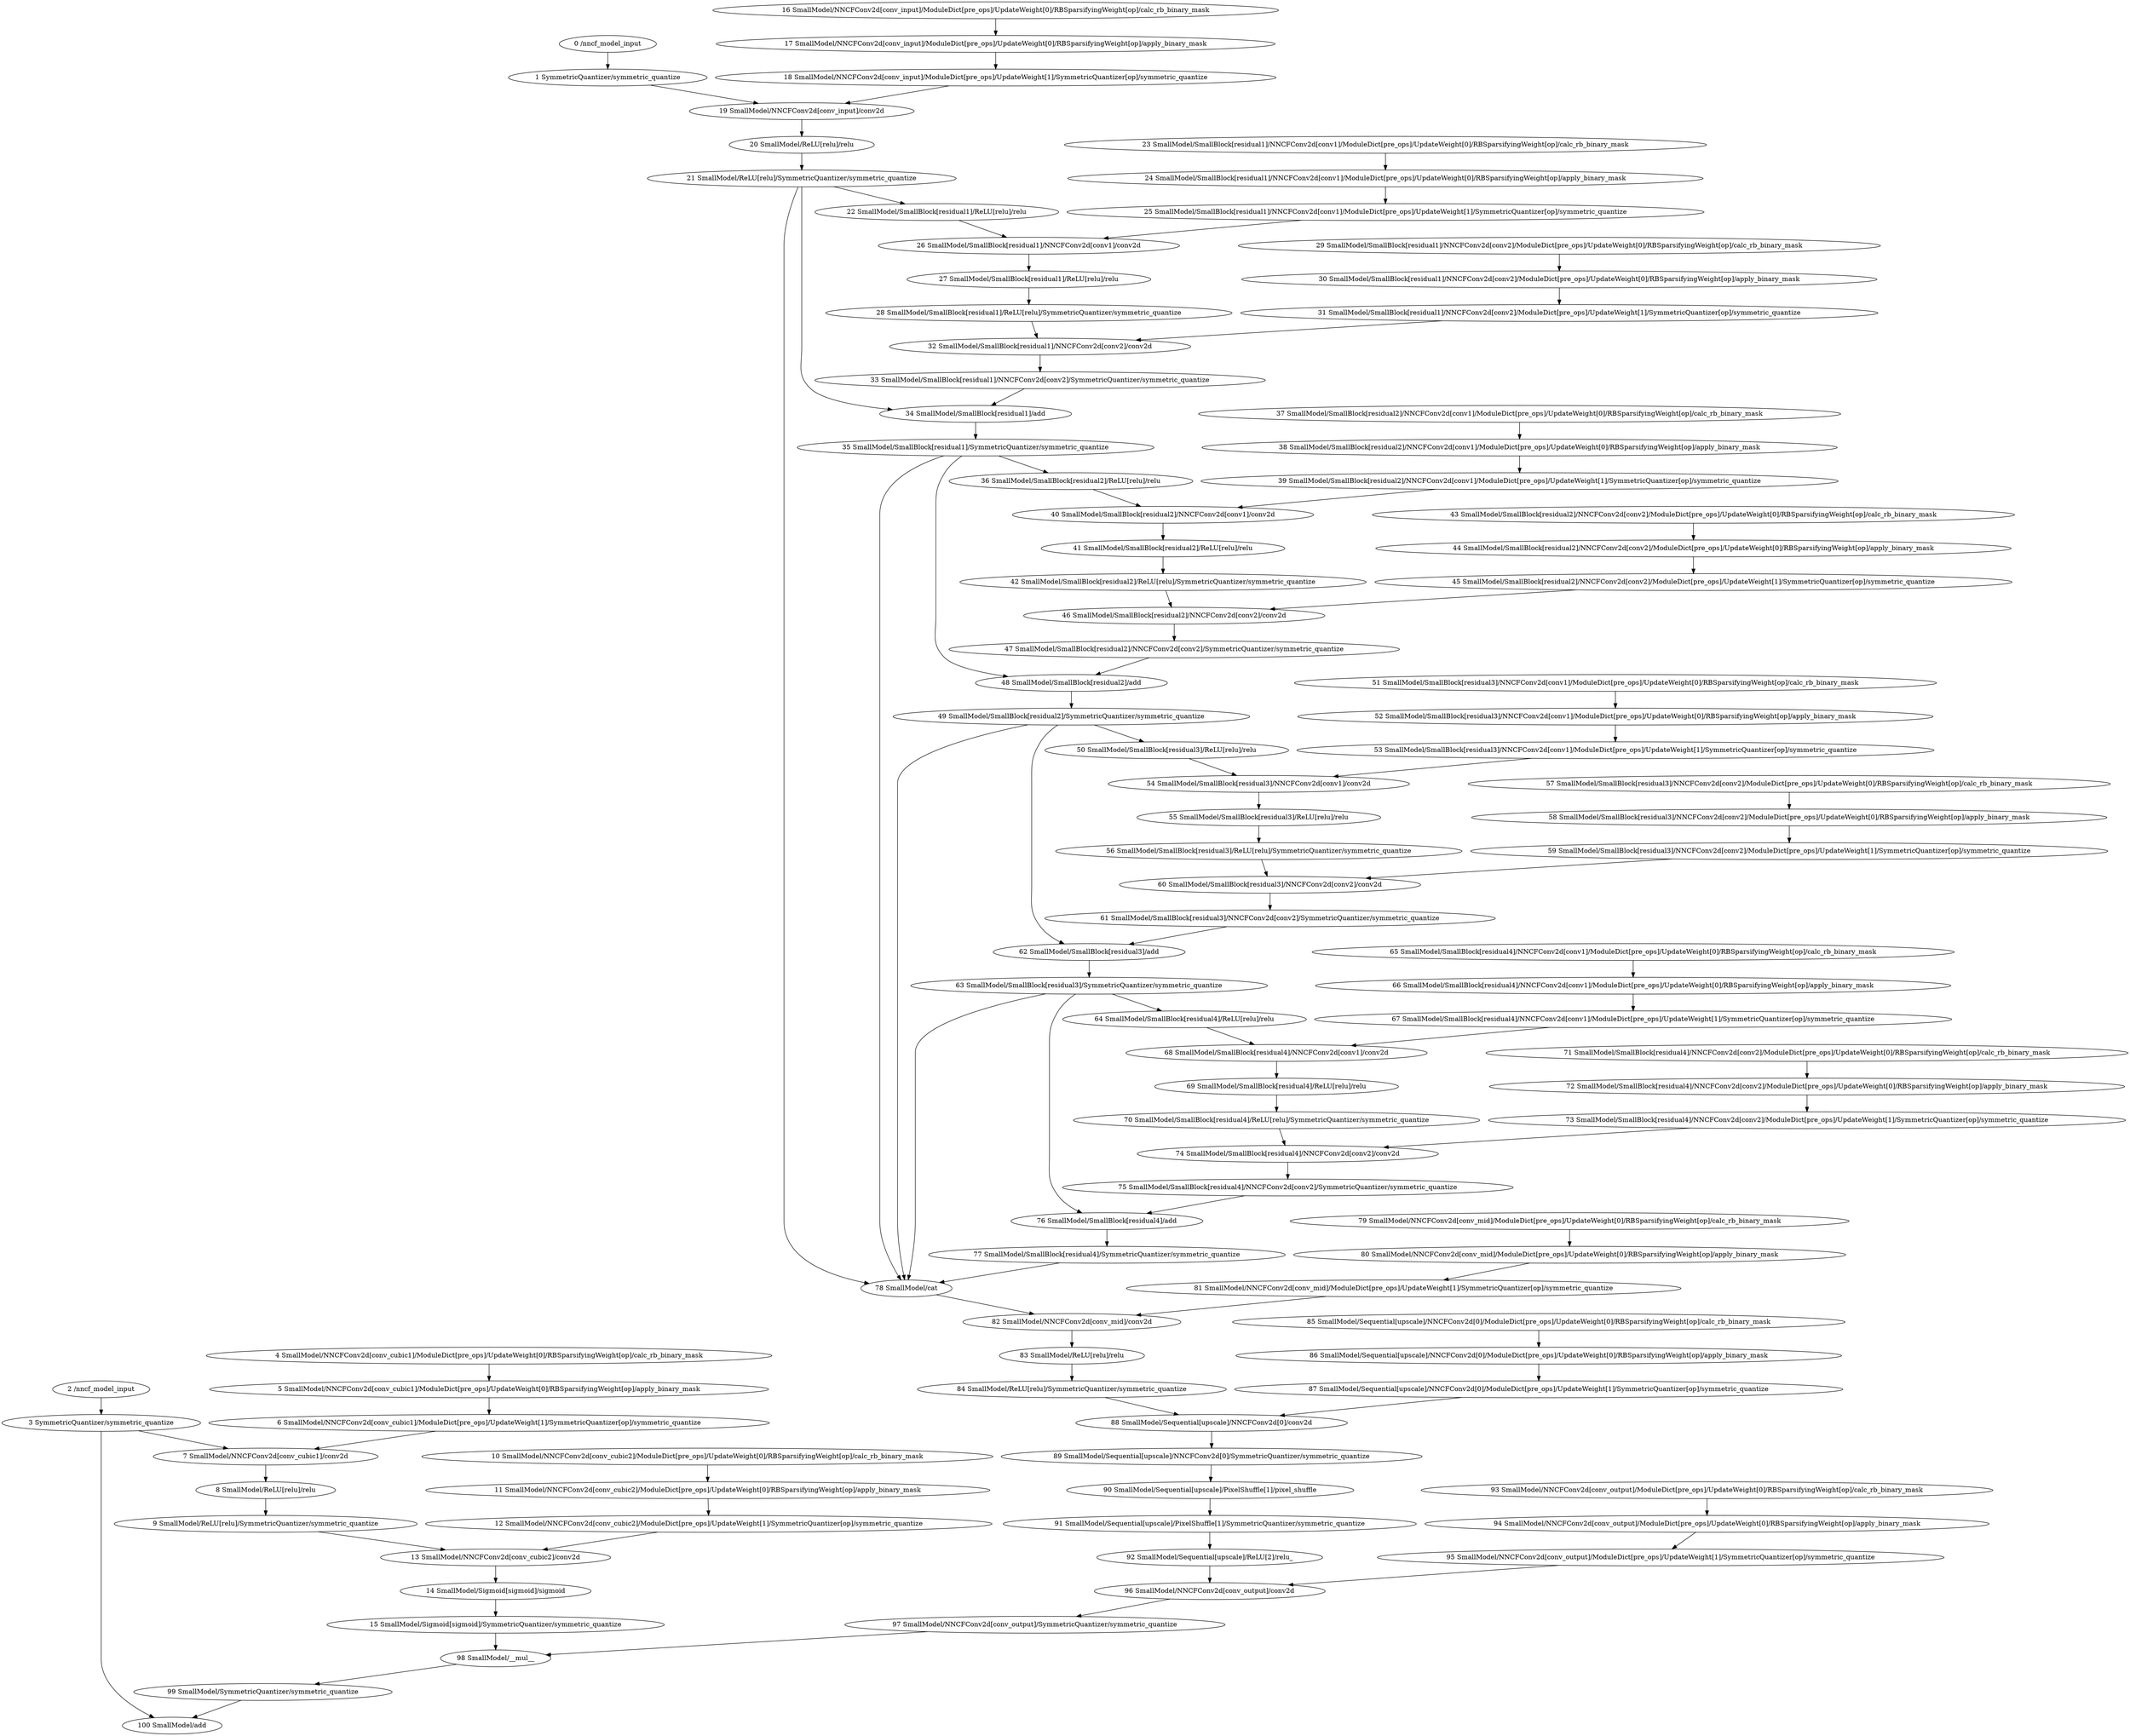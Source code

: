 strict digraph  {
"0 /nncf_model_input" [id=0, scope="", type=nncf_model_input];
"1 SymmetricQuantizer/symmetric_quantize" [id=1, scope=SymmetricQuantizer, type=symmetric_quantize];
"2 /nncf_model_input" [id=2, scope="", type=nncf_model_input];
"3 SymmetricQuantizer/symmetric_quantize" [id=3, scope=SymmetricQuantizer, type=symmetric_quantize];
"4 SmallModel/NNCFConv2d[conv_cubic1]/ModuleDict[pre_ops]/UpdateWeight[0]/RBSparsifyingWeight[op]/calc_rb_binary_mask" [id=4, scope="SmallModel/NNCFConv2d[conv_cubic1]/ModuleDict[pre_ops]/UpdateWeight[0]/RBSparsifyingWeight[op]", type=calc_rb_binary_mask];
"5 SmallModel/NNCFConv2d[conv_cubic1]/ModuleDict[pre_ops]/UpdateWeight[0]/RBSparsifyingWeight[op]/apply_binary_mask" [id=5, scope="SmallModel/NNCFConv2d[conv_cubic1]/ModuleDict[pre_ops]/UpdateWeight[0]/RBSparsifyingWeight[op]", type=apply_binary_mask];
"6 SmallModel/NNCFConv2d[conv_cubic1]/ModuleDict[pre_ops]/UpdateWeight[1]/SymmetricQuantizer[op]/symmetric_quantize" [id=6, scope="SmallModel/NNCFConv2d[conv_cubic1]/ModuleDict[pre_ops]/UpdateWeight[1]/SymmetricQuantizer[op]", type=symmetric_quantize];
"7 SmallModel/NNCFConv2d[conv_cubic1]/conv2d" [id=7, scope="SmallModel/NNCFConv2d[conv_cubic1]", type=conv2d];
"8 SmallModel/ReLU[relu]/relu" [id=8, scope="SmallModel/ReLU[relu]", type=relu];
"9 SmallModel/ReLU[relu]/SymmetricQuantizer/symmetric_quantize" [id=9, scope="SmallModel/ReLU[relu]/SymmetricQuantizer", type=symmetric_quantize];
"10 SmallModel/NNCFConv2d[conv_cubic2]/ModuleDict[pre_ops]/UpdateWeight[0]/RBSparsifyingWeight[op]/calc_rb_binary_mask" [id=10, scope="SmallModel/NNCFConv2d[conv_cubic2]/ModuleDict[pre_ops]/UpdateWeight[0]/RBSparsifyingWeight[op]", type=calc_rb_binary_mask];
"11 SmallModel/NNCFConv2d[conv_cubic2]/ModuleDict[pre_ops]/UpdateWeight[0]/RBSparsifyingWeight[op]/apply_binary_mask" [id=11, scope="SmallModel/NNCFConv2d[conv_cubic2]/ModuleDict[pre_ops]/UpdateWeight[0]/RBSparsifyingWeight[op]", type=apply_binary_mask];
"12 SmallModel/NNCFConv2d[conv_cubic2]/ModuleDict[pre_ops]/UpdateWeight[1]/SymmetricQuantizer[op]/symmetric_quantize" [id=12, scope="SmallModel/NNCFConv2d[conv_cubic2]/ModuleDict[pre_ops]/UpdateWeight[1]/SymmetricQuantizer[op]", type=symmetric_quantize];
"13 SmallModel/NNCFConv2d[conv_cubic2]/conv2d" [id=13, scope="SmallModel/NNCFConv2d[conv_cubic2]", type=conv2d];
"14 SmallModel/Sigmoid[sigmoid]/sigmoid" [id=14, scope="SmallModel/Sigmoid[sigmoid]", type=sigmoid];
"15 SmallModel/Sigmoid[sigmoid]/SymmetricQuantizer/symmetric_quantize" [id=15, scope="SmallModel/Sigmoid[sigmoid]/SymmetricQuantizer", type=symmetric_quantize];
"16 SmallModel/NNCFConv2d[conv_input]/ModuleDict[pre_ops]/UpdateWeight[0]/RBSparsifyingWeight[op]/calc_rb_binary_mask" [id=16, scope="SmallModel/NNCFConv2d[conv_input]/ModuleDict[pre_ops]/UpdateWeight[0]/RBSparsifyingWeight[op]", type=calc_rb_binary_mask];
"17 SmallModel/NNCFConv2d[conv_input]/ModuleDict[pre_ops]/UpdateWeight[0]/RBSparsifyingWeight[op]/apply_binary_mask" [id=17, scope="SmallModel/NNCFConv2d[conv_input]/ModuleDict[pre_ops]/UpdateWeight[0]/RBSparsifyingWeight[op]", type=apply_binary_mask];
"18 SmallModel/NNCFConv2d[conv_input]/ModuleDict[pre_ops]/UpdateWeight[1]/SymmetricQuantizer[op]/symmetric_quantize" [id=18, scope="SmallModel/NNCFConv2d[conv_input]/ModuleDict[pre_ops]/UpdateWeight[1]/SymmetricQuantizer[op]", type=symmetric_quantize];
"19 SmallModel/NNCFConv2d[conv_input]/conv2d" [id=19, scope="SmallModel/NNCFConv2d[conv_input]", type=conv2d];
"20 SmallModel/ReLU[relu]/relu" [id=20, scope="SmallModel/ReLU[relu]", type=relu];
"21 SmallModel/ReLU[relu]/SymmetricQuantizer/symmetric_quantize" [id=21, scope="SmallModel/ReLU[relu]/SymmetricQuantizer", type=symmetric_quantize];
"22 SmallModel/SmallBlock[residual1]/ReLU[relu]/relu" [id=22, scope="SmallModel/SmallBlock[residual1]/ReLU[relu]", type=relu];
"23 SmallModel/SmallBlock[residual1]/NNCFConv2d[conv1]/ModuleDict[pre_ops]/UpdateWeight[0]/RBSparsifyingWeight[op]/calc_rb_binary_mask" [id=23, scope="SmallModel/SmallBlock[residual1]/NNCFConv2d[conv1]/ModuleDict[pre_ops]/UpdateWeight[0]/RBSparsifyingWeight[op]", type=calc_rb_binary_mask];
"24 SmallModel/SmallBlock[residual1]/NNCFConv2d[conv1]/ModuleDict[pre_ops]/UpdateWeight[0]/RBSparsifyingWeight[op]/apply_binary_mask" [id=24, scope="SmallModel/SmallBlock[residual1]/NNCFConv2d[conv1]/ModuleDict[pre_ops]/UpdateWeight[0]/RBSparsifyingWeight[op]", type=apply_binary_mask];
"25 SmallModel/SmallBlock[residual1]/NNCFConv2d[conv1]/ModuleDict[pre_ops]/UpdateWeight[1]/SymmetricQuantizer[op]/symmetric_quantize" [id=25, scope="SmallModel/SmallBlock[residual1]/NNCFConv2d[conv1]/ModuleDict[pre_ops]/UpdateWeight[1]/SymmetricQuantizer[op]", type=symmetric_quantize];
"26 SmallModel/SmallBlock[residual1]/NNCFConv2d[conv1]/conv2d" [id=26, scope="SmallModel/SmallBlock[residual1]/NNCFConv2d[conv1]", type=conv2d];
"27 SmallModel/SmallBlock[residual1]/ReLU[relu]/relu" [id=27, scope="SmallModel/SmallBlock[residual1]/ReLU[relu]", type=relu];
"28 SmallModel/SmallBlock[residual1]/ReLU[relu]/SymmetricQuantizer/symmetric_quantize" [id=28, scope="SmallModel/SmallBlock[residual1]/ReLU[relu]/SymmetricQuantizer", type=symmetric_quantize];
"29 SmallModel/SmallBlock[residual1]/NNCFConv2d[conv2]/ModuleDict[pre_ops]/UpdateWeight[0]/RBSparsifyingWeight[op]/calc_rb_binary_mask" [id=29, scope="SmallModel/SmallBlock[residual1]/NNCFConv2d[conv2]/ModuleDict[pre_ops]/UpdateWeight[0]/RBSparsifyingWeight[op]", type=calc_rb_binary_mask];
"30 SmallModel/SmallBlock[residual1]/NNCFConv2d[conv2]/ModuleDict[pre_ops]/UpdateWeight[0]/RBSparsifyingWeight[op]/apply_binary_mask" [id=30, scope="SmallModel/SmallBlock[residual1]/NNCFConv2d[conv2]/ModuleDict[pre_ops]/UpdateWeight[0]/RBSparsifyingWeight[op]", type=apply_binary_mask];
"31 SmallModel/SmallBlock[residual1]/NNCFConv2d[conv2]/ModuleDict[pre_ops]/UpdateWeight[1]/SymmetricQuantizer[op]/symmetric_quantize" [id=31, scope="SmallModel/SmallBlock[residual1]/NNCFConv2d[conv2]/ModuleDict[pre_ops]/UpdateWeight[1]/SymmetricQuantizer[op]", type=symmetric_quantize];
"32 SmallModel/SmallBlock[residual1]/NNCFConv2d[conv2]/conv2d" [id=32, scope="SmallModel/SmallBlock[residual1]/NNCFConv2d[conv2]", type=conv2d];
"33 SmallModel/SmallBlock[residual1]/NNCFConv2d[conv2]/SymmetricQuantizer/symmetric_quantize" [id=33, scope="SmallModel/SmallBlock[residual1]/NNCFConv2d[conv2]/SymmetricQuantizer", type=symmetric_quantize];
"34 SmallModel/SmallBlock[residual1]/add" [id=34, scope="SmallModel/SmallBlock[residual1]", type=add];
"35 SmallModel/SmallBlock[residual1]/SymmetricQuantizer/symmetric_quantize" [id=35, scope="SmallModel/SmallBlock[residual1]/SymmetricQuantizer", type=symmetric_quantize];
"36 SmallModel/SmallBlock[residual2]/ReLU[relu]/relu" [id=36, scope="SmallModel/SmallBlock[residual2]/ReLU[relu]", type=relu];
"37 SmallModel/SmallBlock[residual2]/NNCFConv2d[conv1]/ModuleDict[pre_ops]/UpdateWeight[0]/RBSparsifyingWeight[op]/calc_rb_binary_mask" [id=37, scope="SmallModel/SmallBlock[residual2]/NNCFConv2d[conv1]/ModuleDict[pre_ops]/UpdateWeight[0]/RBSparsifyingWeight[op]", type=calc_rb_binary_mask];
"38 SmallModel/SmallBlock[residual2]/NNCFConv2d[conv1]/ModuleDict[pre_ops]/UpdateWeight[0]/RBSparsifyingWeight[op]/apply_binary_mask" [id=38, scope="SmallModel/SmallBlock[residual2]/NNCFConv2d[conv1]/ModuleDict[pre_ops]/UpdateWeight[0]/RBSparsifyingWeight[op]", type=apply_binary_mask];
"39 SmallModel/SmallBlock[residual2]/NNCFConv2d[conv1]/ModuleDict[pre_ops]/UpdateWeight[1]/SymmetricQuantizer[op]/symmetric_quantize" [id=39, scope="SmallModel/SmallBlock[residual2]/NNCFConv2d[conv1]/ModuleDict[pre_ops]/UpdateWeight[1]/SymmetricQuantizer[op]", type=symmetric_quantize];
"40 SmallModel/SmallBlock[residual2]/NNCFConv2d[conv1]/conv2d" [id=40, scope="SmallModel/SmallBlock[residual2]/NNCFConv2d[conv1]", type=conv2d];
"41 SmallModel/SmallBlock[residual2]/ReLU[relu]/relu" [id=41, scope="SmallModel/SmallBlock[residual2]/ReLU[relu]", type=relu];
"42 SmallModel/SmallBlock[residual2]/ReLU[relu]/SymmetricQuantizer/symmetric_quantize" [id=42, scope="SmallModel/SmallBlock[residual2]/ReLU[relu]/SymmetricQuantizer", type=symmetric_quantize];
"43 SmallModel/SmallBlock[residual2]/NNCFConv2d[conv2]/ModuleDict[pre_ops]/UpdateWeight[0]/RBSparsifyingWeight[op]/calc_rb_binary_mask" [id=43, scope="SmallModel/SmallBlock[residual2]/NNCFConv2d[conv2]/ModuleDict[pre_ops]/UpdateWeight[0]/RBSparsifyingWeight[op]", type=calc_rb_binary_mask];
"44 SmallModel/SmallBlock[residual2]/NNCFConv2d[conv2]/ModuleDict[pre_ops]/UpdateWeight[0]/RBSparsifyingWeight[op]/apply_binary_mask" [id=44, scope="SmallModel/SmallBlock[residual2]/NNCFConv2d[conv2]/ModuleDict[pre_ops]/UpdateWeight[0]/RBSparsifyingWeight[op]", type=apply_binary_mask];
"45 SmallModel/SmallBlock[residual2]/NNCFConv2d[conv2]/ModuleDict[pre_ops]/UpdateWeight[1]/SymmetricQuantizer[op]/symmetric_quantize" [id=45, scope="SmallModel/SmallBlock[residual2]/NNCFConv2d[conv2]/ModuleDict[pre_ops]/UpdateWeight[1]/SymmetricQuantizer[op]", type=symmetric_quantize];
"46 SmallModel/SmallBlock[residual2]/NNCFConv2d[conv2]/conv2d" [id=46, scope="SmallModel/SmallBlock[residual2]/NNCFConv2d[conv2]", type=conv2d];
"47 SmallModel/SmallBlock[residual2]/NNCFConv2d[conv2]/SymmetricQuantizer/symmetric_quantize" [id=47, scope="SmallModel/SmallBlock[residual2]/NNCFConv2d[conv2]/SymmetricQuantizer", type=symmetric_quantize];
"48 SmallModel/SmallBlock[residual2]/add" [id=48, scope="SmallModel/SmallBlock[residual2]", type=add];
"49 SmallModel/SmallBlock[residual2]/SymmetricQuantizer/symmetric_quantize" [id=49, scope="SmallModel/SmallBlock[residual2]/SymmetricQuantizer", type=symmetric_quantize];
"50 SmallModel/SmallBlock[residual3]/ReLU[relu]/relu" [id=50, scope="SmallModel/SmallBlock[residual3]/ReLU[relu]", type=relu];
"51 SmallModel/SmallBlock[residual3]/NNCFConv2d[conv1]/ModuleDict[pre_ops]/UpdateWeight[0]/RBSparsifyingWeight[op]/calc_rb_binary_mask" [id=51, scope="SmallModel/SmallBlock[residual3]/NNCFConv2d[conv1]/ModuleDict[pre_ops]/UpdateWeight[0]/RBSparsifyingWeight[op]", type=calc_rb_binary_mask];
"52 SmallModel/SmallBlock[residual3]/NNCFConv2d[conv1]/ModuleDict[pre_ops]/UpdateWeight[0]/RBSparsifyingWeight[op]/apply_binary_mask" [id=52, scope="SmallModel/SmallBlock[residual3]/NNCFConv2d[conv1]/ModuleDict[pre_ops]/UpdateWeight[0]/RBSparsifyingWeight[op]", type=apply_binary_mask];
"53 SmallModel/SmallBlock[residual3]/NNCFConv2d[conv1]/ModuleDict[pre_ops]/UpdateWeight[1]/SymmetricQuantizer[op]/symmetric_quantize" [id=53, scope="SmallModel/SmallBlock[residual3]/NNCFConv2d[conv1]/ModuleDict[pre_ops]/UpdateWeight[1]/SymmetricQuantizer[op]", type=symmetric_quantize];
"54 SmallModel/SmallBlock[residual3]/NNCFConv2d[conv1]/conv2d" [id=54, scope="SmallModel/SmallBlock[residual3]/NNCFConv2d[conv1]", type=conv2d];
"55 SmallModel/SmallBlock[residual3]/ReLU[relu]/relu" [id=55, scope="SmallModel/SmallBlock[residual3]/ReLU[relu]", type=relu];
"56 SmallModel/SmallBlock[residual3]/ReLU[relu]/SymmetricQuantizer/symmetric_quantize" [id=56, scope="SmallModel/SmallBlock[residual3]/ReLU[relu]/SymmetricQuantizer", type=symmetric_quantize];
"57 SmallModel/SmallBlock[residual3]/NNCFConv2d[conv2]/ModuleDict[pre_ops]/UpdateWeight[0]/RBSparsifyingWeight[op]/calc_rb_binary_mask" [id=57, scope="SmallModel/SmallBlock[residual3]/NNCFConv2d[conv2]/ModuleDict[pre_ops]/UpdateWeight[0]/RBSparsifyingWeight[op]", type=calc_rb_binary_mask];
"58 SmallModel/SmallBlock[residual3]/NNCFConv2d[conv2]/ModuleDict[pre_ops]/UpdateWeight[0]/RBSparsifyingWeight[op]/apply_binary_mask" [id=58, scope="SmallModel/SmallBlock[residual3]/NNCFConv2d[conv2]/ModuleDict[pre_ops]/UpdateWeight[0]/RBSparsifyingWeight[op]", type=apply_binary_mask];
"59 SmallModel/SmallBlock[residual3]/NNCFConv2d[conv2]/ModuleDict[pre_ops]/UpdateWeight[1]/SymmetricQuantizer[op]/symmetric_quantize" [id=59, scope="SmallModel/SmallBlock[residual3]/NNCFConv2d[conv2]/ModuleDict[pre_ops]/UpdateWeight[1]/SymmetricQuantizer[op]", type=symmetric_quantize];
"60 SmallModel/SmallBlock[residual3]/NNCFConv2d[conv2]/conv2d" [id=60, scope="SmallModel/SmallBlock[residual3]/NNCFConv2d[conv2]", type=conv2d];
"61 SmallModel/SmallBlock[residual3]/NNCFConv2d[conv2]/SymmetricQuantizer/symmetric_quantize" [id=61, scope="SmallModel/SmallBlock[residual3]/NNCFConv2d[conv2]/SymmetricQuantizer", type=symmetric_quantize];
"62 SmallModel/SmallBlock[residual3]/add" [id=62, scope="SmallModel/SmallBlock[residual3]", type=add];
"63 SmallModel/SmallBlock[residual3]/SymmetricQuantizer/symmetric_quantize" [id=63, scope="SmallModel/SmallBlock[residual3]/SymmetricQuantizer", type=symmetric_quantize];
"64 SmallModel/SmallBlock[residual4]/ReLU[relu]/relu" [id=64, scope="SmallModel/SmallBlock[residual4]/ReLU[relu]", type=relu];
"65 SmallModel/SmallBlock[residual4]/NNCFConv2d[conv1]/ModuleDict[pre_ops]/UpdateWeight[0]/RBSparsifyingWeight[op]/calc_rb_binary_mask" [id=65, scope="SmallModel/SmallBlock[residual4]/NNCFConv2d[conv1]/ModuleDict[pre_ops]/UpdateWeight[0]/RBSparsifyingWeight[op]", type=calc_rb_binary_mask];
"66 SmallModel/SmallBlock[residual4]/NNCFConv2d[conv1]/ModuleDict[pre_ops]/UpdateWeight[0]/RBSparsifyingWeight[op]/apply_binary_mask" [id=66, scope="SmallModel/SmallBlock[residual4]/NNCFConv2d[conv1]/ModuleDict[pre_ops]/UpdateWeight[0]/RBSparsifyingWeight[op]", type=apply_binary_mask];
"67 SmallModel/SmallBlock[residual4]/NNCFConv2d[conv1]/ModuleDict[pre_ops]/UpdateWeight[1]/SymmetricQuantizer[op]/symmetric_quantize" [id=67, scope="SmallModel/SmallBlock[residual4]/NNCFConv2d[conv1]/ModuleDict[pre_ops]/UpdateWeight[1]/SymmetricQuantizer[op]", type=symmetric_quantize];
"68 SmallModel/SmallBlock[residual4]/NNCFConv2d[conv1]/conv2d" [id=68, scope="SmallModel/SmallBlock[residual4]/NNCFConv2d[conv1]", type=conv2d];
"69 SmallModel/SmallBlock[residual4]/ReLU[relu]/relu" [id=69, scope="SmallModel/SmallBlock[residual4]/ReLU[relu]", type=relu];
"70 SmallModel/SmallBlock[residual4]/ReLU[relu]/SymmetricQuantizer/symmetric_quantize" [id=70, scope="SmallModel/SmallBlock[residual4]/ReLU[relu]/SymmetricQuantizer", type=symmetric_quantize];
"71 SmallModel/SmallBlock[residual4]/NNCFConv2d[conv2]/ModuleDict[pre_ops]/UpdateWeight[0]/RBSparsifyingWeight[op]/calc_rb_binary_mask" [id=71, scope="SmallModel/SmallBlock[residual4]/NNCFConv2d[conv2]/ModuleDict[pre_ops]/UpdateWeight[0]/RBSparsifyingWeight[op]", type=calc_rb_binary_mask];
"72 SmallModel/SmallBlock[residual4]/NNCFConv2d[conv2]/ModuleDict[pre_ops]/UpdateWeight[0]/RBSparsifyingWeight[op]/apply_binary_mask" [id=72, scope="SmallModel/SmallBlock[residual4]/NNCFConv2d[conv2]/ModuleDict[pre_ops]/UpdateWeight[0]/RBSparsifyingWeight[op]", type=apply_binary_mask];
"73 SmallModel/SmallBlock[residual4]/NNCFConv2d[conv2]/ModuleDict[pre_ops]/UpdateWeight[1]/SymmetricQuantizer[op]/symmetric_quantize" [id=73, scope="SmallModel/SmallBlock[residual4]/NNCFConv2d[conv2]/ModuleDict[pre_ops]/UpdateWeight[1]/SymmetricQuantizer[op]", type=symmetric_quantize];
"74 SmallModel/SmallBlock[residual4]/NNCFConv2d[conv2]/conv2d" [id=74, scope="SmallModel/SmallBlock[residual4]/NNCFConv2d[conv2]", type=conv2d];
"75 SmallModel/SmallBlock[residual4]/NNCFConv2d[conv2]/SymmetricQuantizer/symmetric_quantize" [id=75, scope="SmallModel/SmallBlock[residual4]/NNCFConv2d[conv2]/SymmetricQuantizer", type=symmetric_quantize];
"76 SmallModel/SmallBlock[residual4]/add" [id=76, scope="SmallModel/SmallBlock[residual4]", type=add];
"77 SmallModel/SmallBlock[residual4]/SymmetricQuantizer/symmetric_quantize" [id=77, scope="SmallModel/SmallBlock[residual4]/SymmetricQuantizer", type=symmetric_quantize];
"78 SmallModel/cat" [id=78, scope=SmallModel, type=cat];
"79 SmallModel/NNCFConv2d[conv_mid]/ModuleDict[pre_ops]/UpdateWeight[0]/RBSparsifyingWeight[op]/calc_rb_binary_mask" [id=79, scope="SmallModel/NNCFConv2d[conv_mid]/ModuleDict[pre_ops]/UpdateWeight[0]/RBSparsifyingWeight[op]", type=calc_rb_binary_mask];
"80 SmallModel/NNCFConv2d[conv_mid]/ModuleDict[pre_ops]/UpdateWeight[0]/RBSparsifyingWeight[op]/apply_binary_mask" [id=80, scope="SmallModel/NNCFConv2d[conv_mid]/ModuleDict[pre_ops]/UpdateWeight[0]/RBSparsifyingWeight[op]", type=apply_binary_mask];
"81 SmallModel/NNCFConv2d[conv_mid]/ModuleDict[pre_ops]/UpdateWeight[1]/SymmetricQuantizer[op]/symmetric_quantize" [id=81, scope="SmallModel/NNCFConv2d[conv_mid]/ModuleDict[pre_ops]/UpdateWeight[1]/SymmetricQuantizer[op]", type=symmetric_quantize];
"82 SmallModel/NNCFConv2d[conv_mid]/conv2d" [id=82, scope="SmallModel/NNCFConv2d[conv_mid]", type=conv2d];
"83 SmallModel/ReLU[relu]/relu" [id=83, scope="SmallModel/ReLU[relu]", type=relu];
"84 SmallModel/ReLU[relu]/SymmetricQuantizer/symmetric_quantize" [id=84, scope="SmallModel/ReLU[relu]/SymmetricQuantizer", type=symmetric_quantize];
"85 SmallModel/Sequential[upscale]/NNCFConv2d[0]/ModuleDict[pre_ops]/UpdateWeight[0]/RBSparsifyingWeight[op]/calc_rb_binary_mask" [id=85, scope="SmallModel/Sequential[upscale]/NNCFConv2d[0]/ModuleDict[pre_ops]/UpdateWeight[0]/RBSparsifyingWeight[op]", type=calc_rb_binary_mask];
"86 SmallModel/Sequential[upscale]/NNCFConv2d[0]/ModuleDict[pre_ops]/UpdateWeight[0]/RBSparsifyingWeight[op]/apply_binary_mask" [id=86, scope="SmallModel/Sequential[upscale]/NNCFConv2d[0]/ModuleDict[pre_ops]/UpdateWeight[0]/RBSparsifyingWeight[op]", type=apply_binary_mask];
"87 SmallModel/Sequential[upscale]/NNCFConv2d[0]/ModuleDict[pre_ops]/UpdateWeight[1]/SymmetricQuantizer[op]/symmetric_quantize" [id=87, scope="SmallModel/Sequential[upscale]/NNCFConv2d[0]/ModuleDict[pre_ops]/UpdateWeight[1]/SymmetricQuantizer[op]", type=symmetric_quantize];
"88 SmallModel/Sequential[upscale]/NNCFConv2d[0]/conv2d" [id=88, scope="SmallModel/Sequential[upscale]/NNCFConv2d[0]", type=conv2d];
"89 SmallModel/Sequential[upscale]/NNCFConv2d[0]/SymmetricQuantizer/symmetric_quantize" [id=89, scope="SmallModel/Sequential[upscale]/NNCFConv2d[0]/SymmetricQuantizer", type=symmetric_quantize];
"90 SmallModel/Sequential[upscale]/PixelShuffle[1]/pixel_shuffle" [id=90, scope="SmallModel/Sequential[upscale]/PixelShuffle[1]", type=pixel_shuffle];
"91 SmallModel/Sequential[upscale]/PixelShuffle[1]/SymmetricQuantizer/symmetric_quantize" [id=91, scope="SmallModel/Sequential[upscale]/PixelShuffle[1]/SymmetricQuantizer", type=symmetric_quantize];
"92 SmallModel/Sequential[upscale]/ReLU[2]/relu_" [id=92, scope="SmallModel/Sequential[upscale]/ReLU[2]", type=relu_];
"93 SmallModel/NNCFConv2d[conv_output]/ModuleDict[pre_ops]/UpdateWeight[0]/RBSparsifyingWeight[op]/calc_rb_binary_mask" [id=93, scope="SmallModel/NNCFConv2d[conv_output]/ModuleDict[pre_ops]/UpdateWeight[0]/RBSparsifyingWeight[op]", type=calc_rb_binary_mask];
"94 SmallModel/NNCFConv2d[conv_output]/ModuleDict[pre_ops]/UpdateWeight[0]/RBSparsifyingWeight[op]/apply_binary_mask" [id=94, scope="SmallModel/NNCFConv2d[conv_output]/ModuleDict[pre_ops]/UpdateWeight[0]/RBSparsifyingWeight[op]", type=apply_binary_mask];
"95 SmallModel/NNCFConv2d[conv_output]/ModuleDict[pre_ops]/UpdateWeight[1]/SymmetricQuantizer[op]/symmetric_quantize" [id=95, scope="SmallModel/NNCFConv2d[conv_output]/ModuleDict[pre_ops]/UpdateWeight[1]/SymmetricQuantizer[op]", type=symmetric_quantize];
"96 SmallModel/NNCFConv2d[conv_output]/conv2d" [id=96, scope="SmallModel/NNCFConv2d[conv_output]", type=conv2d];
"97 SmallModel/NNCFConv2d[conv_output]/SymmetricQuantizer/symmetric_quantize" [id=97, scope="SmallModel/NNCFConv2d[conv_output]/SymmetricQuantizer", type=symmetric_quantize];
"98 SmallModel/__mul__" [id=98, scope=SmallModel, type=__mul__];
"99 SmallModel/SymmetricQuantizer/symmetric_quantize" [id=99, scope="SmallModel/SymmetricQuantizer", type=symmetric_quantize];
"100 SmallModel/add" [id=100, scope=SmallModel, type=add];
"0 /nncf_model_input" -> "1 SymmetricQuantizer/symmetric_quantize";
"2 /nncf_model_input" -> "3 SymmetricQuantizer/symmetric_quantize";
"3 SymmetricQuantizer/symmetric_quantize" -> "7 SmallModel/NNCFConv2d[conv_cubic1]/conv2d";
"4 SmallModel/NNCFConv2d[conv_cubic1]/ModuleDict[pre_ops]/UpdateWeight[0]/RBSparsifyingWeight[op]/calc_rb_binary_mask" -> "5 SmallModel/NNCFConv2d[conv_cubic1]/ModuleDict[pre_ops]/UpdateWeight[0]/RBSparsifyingWeight[op]/apply_binary_mask";
"5 SmallModel/NNCFConv2d[conv_cubic1]/ModuleDict[pre_ops]/UpdateWeight[0]/RBSparsifyingWeight[op]/apply_binary_mask" -> "6 SmallModel/NNCFConv2d[conv_cubic1]/ModuleDict[pre_ops]/UpdateWeight[1]/SymmetricQuantizer[op]/symmetric_quantize";
"6 SmallModel/NNCFConv2d[conv_cubic1]/ModuleDict[pre_ops]/UpdateWeight[1]/SymmetricQuantizer[op]/symmetric_quantize" -> "7 SmallModel/NNCFConv2d[conv_cubic1]/conv2d";
"7 SmallModel/NNCFConv2d[conv_cubic1]/conv2d" -> "8 SmallModel/ReLU[relu]/relu";
"8 SmallModel/ReLU[relu]/relu" -> "9 SmallModel/ReLU[relu]/SymmetricQuantizer/symmetric_quantize";
"1 SymmetricQuantizer/symmetric_quantize" -> "19 SmallModel/NNCFConv2d[conv_input]/conv2d";
"9 SmallModel/ReLU[relu]/SymmetricQuantizer/symmetric_quantize" -> "13 SmallModel/NNCFConv2d[conv_cubic2]/conv2d";
"10 SmallModel/NNCFConv2d[conv_cubic2]/ModuleDict[pre_ops]/UpdateWeight[0]/RBSparsifyingWeight[op]/calc_rb_binary_mask" -> "11 SmallModel/NNCFConv2d[conv_cubic2]/ModuleDict[pre_ops]/UpdateWeight[0]/RBSparsifyingWeight[op]/apply_binary_mask";
"11 SmallModel/NNCFConv2d[conv_cubic2]/ModuleDict[pre_ops]/UpdateWeight[0]/RBSparsifyingWeight[op]/apply_binary_mask" -> "12 SmallModel/NNCFConv2d[conv_cubic2]/ModuleDict[pre_ops]/UpdateWeight[1]/SymmetricQuantizer[op]/symmetric_quantize";
"12 SmallModel/NNCFConv2d[conv_cubic2]/ModuleDict[pre_ops]/UpdateWeight[1]/SymmetricQuantizer[op]/symmetric_quantize" -> "13 SmallModel/NNCFConv2d[conv_cubic2]/conv2d";
"13 SmallModel/NNCFConv2d[conv_cubic2]/conv2d" -> "14 SmallModel/Sigmoid[sigmoid]/sigmoid";
"14 SmallModel/Sigmoid[sigmoid]/sigmoid" -> "15 SmallModel/Sigmoid[sigmoid]/SymmetricQuantizer/symmetric_quantize";
"15 SmallModel/Sigmoid[sigmoid]/SymmetricQuantizer/symmetric_quantize" -> "98 SmallModel/__mul__";
"16 SmallModel/NNCFConv2d[conv_input]/ModuleDict[pre_ops]/UpdateWeight[0]/RBSparsifyingWeight[op]/calc_rb_binary_mask" -> "17 SmallModel/NNCFConv2d[conv_input]/ModuleDict[pre_ops]/UpdateWeight[0]/RBSparsifyingWeight[op]/apply_binary_mask";
"17 SmallModel/NNCFConv2d[conv_input]/ModuleDict[pre_ops]/UpdateWeight[0]/RBSparsifyingWeight[op]/apply_binary_mask" -> "18 SmallModel/NNCFConv2d[conv_input]/ModuleDict[pre_ops]/UpdateWeight[1]/SymmetricQuantizer[op]/symmetric_quantize";
"18 SmallModel/NNCFConv2d[conv_input]/ModuleDict[pre_ops]/UpdateWeight[1]/SymmetricQuantizer[op]/symmetric_quantize" -> "19 SmallModel/NNCFConv2d[conv_input]/conv2d";
"19 SmallModel/NNCFConv2d[conv_input]/conv2d" -> "20 SmallModel/ReLU[relu]/relu";
"20 SmallModel/ReLU[relu]/relu" -> "21 SmallModel/ReLU[relu]/SymmetricQuantizer/symmetric_quantize";
"21 SmallModel/ReLU[relu]/SymmetricQuantizer/symmetric_quantize" -> "22 SmallModel/SmallBlock[residual1]/ReLU[relu]/relu";
"21 SmallModel/ReLU[relu]/SymmetricQuantizer/symmetric_quantize" -> "34 SmallModel/SmallBlock[residual1]/add";
"21 SmallModel/ReLU[relu]/SymmetricQuantizer/symmetric_quantize" -> "78 SmallModel/cat";
"22 SmallModel/SmallBlock[residual1]/ReLU[relu]/relu" -> "26 SmallModel/SmallBlock[residual1]/NNCFConv2d[conv1]/conv2d";
"23 SmallModel/SmallBlock[residual1]/NNCFConv2d[conv1]/ModuleDict[pre_ops]/UpdateWeight[0]/RBSparsifyingWeight[op]/calc_rb_binary_mask" -> "24 SmallModel/SmallBlock[residual1]/NNCFConv2d[conv1]/ModuleDict[pre_ops]/UpdateWeight[0]/RBSparsifyingWeight[op]/apply_binary_mask";
"24 SmallModel/SmallBlock[residual1]/NNCFConv2d[conv1]/ModuleDict[pre_ops]/UpdateWeight[0]/RBSparsifyingWeight[op]/apply_binary_mask" -> "25 SmallModel/SmallBlock[residual1]/NNCFConv2d[conv1]/ModuleDict[pre_ops]/UpdateWeight[1]/SymmetricQuantizer[op]/symmetric_quantize";
"25 SmallModel/SmallBlock[residual1]/NNCFConv2d[conv1]/ModuleDict[pre_ops]/UpdateWeight[1]/SymmetricQuantizer[op]/symmetric_quantize" -> "26 SmallModel/SmallBlock[residual1]/NNCFConv2d[conv1]/conv2d";
"26 SmallModel/SmallBlock[residual1]/NNCFConv2d[conv1]/conv2d" -> "27 SmallModel/SmallBlock[residual1]/ReLU[relu]/relu";
"27 SmallModel/SmallBlock[residual1]/ReLU[relu]/relu" -> "28 SmallModel/SmallBlock[residual1]/ReLU[relu]/SymmetricQuantizer/symmetric_quantize";
"28 SmallModel/SmallBlock[residual1]/ReLU[relu]/SymmetricQuantizer/symmetric_quantize" -> "32 SmallModel/SmallBlock[residual1]/NNCFConv2d[conv2]/conv2d";
"29 SmallModel/SmallBlock[residual1]/NNCFConv2d[conv2]/ModuleDict[pre_ops]/UpdateWeight[0]/RBSparsifyingWeight[op]/calc_rb_binary_mask" -> "30 SmallModel/SmallBlock[residual1]/NNCFConv2d[conv2]/ModuleDict[pre_ops]/UpdateWeight[0]/RBSparsifyingWeight[op]/apply_binary_mask";
"30 SmallModel/SmallBlock[residual1]/NNCFConv2d[conv2]/ModuleDict[pre_ops]/UpdateWeight[0]/RBSparsifyingWeight[op]/apply_binary_mask" -> "31 SmallModel/SmallBlock[residual1]/NNCFConv2d[conv2]/ModuleDict[pre_ops]/UpdateWeight[1]/SymmetricQuantizer[op]/symmetric_quantize";
"3 SymmetricQuantizer/symmetric_quantize" -> "100 SmallModel/add";
"31 SmallModel/SmallBlock[residual1]/NNCFConv2d[conv2]/ModuleDict[pre_ops]/UpdateWeight[1]/SymmetricQuantizer[op]/symmetric_quantize" -> "32 SmallModel/SmallBlock[residual1]/NNCFConv2d[conv2]/conv2d";
"32 SmallModel/SmallBlock[residual1]/NNCFConv2d[conv2]/conv2d" -> "33 SmallModel/SmallBlock[residual1]/NNCFConv2d[conv2]/SymmetricQuantizer/symmetric_quantize";
"33 SmallModel/SmallBlock[residual1]/NNCFConv2d[conv2]/SymmetricQuantizer/symmetric_quantize" -> "34 SmallModel/SmallBlock[residual1]/add";
"34 SmallModel/SmallBlock[residual1]/add" -> "35 SmallModel/SmallBlock[residual1]/SymmetricQuantizer/symmetric_quantize";
"35 SmallModel/SmallBlock[residual1]/SymmetricQuantizer/symmetric_quantize" -> "36 SmallModel/SmallBlock[residual2]/ReLU[relu]/relu";
"35 SmallModel/SmallBlock[residual1]/SymmetricQuantizer/symmetric_quantize" -> "48 SmallModel/SmallBlock[residual2]/add";
"35 SmallModel/SmallBlock[residual1]/SymmetricQuantizer/symmetric_quantize" -> "78 SmallModel/cat";
"36 SmallModel/SmallBlock[residual2]/ReLU[relu]/relu" -> "40 SmallModel/SmallBlock[residual2]/NNCFConv2d[conv1]/conv2d";
"37 SmallModel/SmallBlock[residual2]/NNCFConv2d[conv1]/ModuleDict[pre_ops]/UpdateWeight[0]/RBSparsifyingWeight[op]/calc_rb_binary_mask" -> "38 SmallModel/SmallBlock[residual2]/NNCFConv2d[conv1]/ModuleDict[pre_ops]/UpdateWeight[0]/RBSparsifyingWeight[op]/apply_binary_mask";
"38 SmallModel/SmallBlock[residual2]/NNCFConv2d[conv1]/ModuleDict[pre_ops]/UpdateWeight[0]/RBSparsifyingWeight[op]/apply_binary_mask" -> "39 SmallModel/SmallBlock[residual2]/NNCFConv2d[conv1]/ModuleDict[pre_ops]/UpdateWeight[1]/SymmetricQuantizer[op]/symmetric_quantize";
"39 SmallModel/SmallBlock[residual2]/NNCFConv2d[conv1]/ModuleDict[pre_ops]/UpdateWeight[1]/SymmetricQuantizer[op]/symmetric_quantize" -> "40 SmallModel/SmallBlock[residual2]/NNCFConv2d[conv1]/conv2d";
"40 SmallModel/SmallBlock[residual2]/NNCFConv2d[conv1]/conv2d" -> "41 SmallModel/SmallBlock[residual2]/ReLU[relu]/relu";
"41 SmallModel/SmallBlock[residual2]/ReLU[relu]/relu" -> "42 SmallModel/SmallBlock[residual2]/ReLU[relu]/SymmetricQuantizer/symmetric_quantize";
"42 SmallModel/SmallBlock[residual2]/ReLU[relu]/SymmetricQuantizer/symmetric_quantize" -> "46 SmallModel/SmallBlock[residual2]/NNCFConv2d[conv2]/conv2d";
"43 SmallModel/SmallBlock[residual2]/NNCFConv2d[conv2]/ModuleDict[pre_ops]/UpdateWeight[0]/RBSparsifyingWeight[op]/calc_rb_binary_mask" -> "44 SmallModel/SmallBlock[residual2]/NNCFConv2d[conv2]/ModuleDict[pre_ops]/UpdateWeight[0]/RBSparsifyingWeight[op]/apply_binary_mask";
"44 SmallModel/SmallBlock[residual2]/NNCFConv2d[conv2]/ModuleDict[pre_ops]/UpdateWeight[0]/RBSparsifyingWeight[op]/apply_binary_mask" -> "45 SmallModel/SmallBlock[residual2]/NNCFConv2d[conv2]/ModuleDict[pre_ops]/UpdateWeight[1]/SymmetricQuantizer[op]/symmetric_quantize";
"45 SmallModel/SmallBlock[residual2]/NNCFConv2d[conv2]/ModuleDict[pre_ops]/UpdateWeight[1]/SymmetricQuantizer[op]/symmetric_quantize" -> "46 SmallModel/SmallBlock[residual2]/NNCFConv2d[conv2]/conv2d";
"46 SmallModel/SmallBlock[residual2]/NNCFConv2d[conv2]/conv2d" -> "47 SmallModel/SmallBlock[residual2]/NNCFConv2d[conv2]/SymmetricQuantizer/symmetric_quantize";
"47 SmallModel/SmallBlock[residual2]/NNCFConv2d[conv2]/SymmetricQuantizer/symmetric_quantize" -> "48 SmallModel/SmallBlock[residual2]/add";
"48 SmallModel/SmallBlock[residual2]/add" -> "49 SmallModel/SmallBlock[residual2]/SymmetricQuantizer/symmetric_quantize";
"49 SmallModel/SmallBlock[residual2]/SymmetricQuantizer/symmetric_quantize" -> "50 SmallModel/SmallBlock[residual3]/ReLU[relu]/relu";
"49 SmallModel/SmallBlock[residual2]/SymmetricQuantizer/symmetric_quantize" -> "62 SmallModel/SmallBlock[residual3]/add";
"49 SmallModel/SmallBlock[residual2]/SymmetricQuantizer/symmetric_quantize" -> "78 SmallModel/cat";
"50 SmallModel/SmallBlock[residual3]/ReLU[relu]/relu" -> "54 SmallModel/SmallBlock[residual3]/NNCFConv2d[conv1]/conv2d";
"51 SmallModel/SmallBlock[residual3]/NNCFConv2d[conv1]/ModuleDict[pre_ops]/UpdateWeight[0]/RBSparsifyingWeight[op]/calc_rb_binary_mask" -> "52 SmallModel/SmallBlock[residual3]/NNCFConv2d[conv1]/ModuleDict[pre_ops]/UpdateWeight[0]/RBSparsifyingWeight[op]/apply_binary_mask";
"52 SmallModel/SmallBlock[residual3]/NNCFConv2d[conv1]/ModuleDict[pre_ops]/UpdateWeight[0]/RBSparsifyingWeight[op]/apply_binary_mask" -> "53 SmallModel/SmallBlock[residual3]/NNCFConv2d[conv1]/ModuleDict[pre_ops]/UpdateWeight[1]/SymmetricQuantizer[op]/symmetric_quantize";
"53 SmallModel/SmallBlock[residual3]/NNCFConv2d[conv1]/ModuleDict[pre_ops]/UpdateWeight[1]/SymmetricQuantizer[op]/symmetric_quantize" -> "54 SmallModel/SmallBlock[residual3]/NNCFConv2d[conv1]/conv2d";
"54 SmallModel/SmallBlock[residual3]/NNCFConv2d[conv1]/conv2d" -> "55 SmallModel/SmallBlock[residual3]/ReLU[relu]/relu";
"55 SmallModel/SmallBlock[residual3]/ReLU[relu]/relu" -> "56 SmallModel/SmallBlock[residual3]/ReLU[relu]/SymmetricQuantizer/symmetric_quantize";
"56 SmallModel/SmallBlock[residual3]/ReLU[relu]/SymmetricQuantizer/symmetric_quantize" -> "60 SmallModel/SmallBlock[residual3]/NNCFConv2d[conv2]/conv2d";
"57 SmallModel/SmallBlock[residual3]/NNCFConv2d[conv2]/ModuleDict[pre_ops]/UpdateWeight[0]/RBSparsifyingWeight[op]/calc_rb_binary_mask" -> "58 SmallModel/SmallBlock[residual3]/NNCFConv2d[conv2]/ModuleDict[pre_ops]/UpdateWeight[0]/RBSparsifyingWeight[op]/apply_binary_mask";
"58 SmallModel/SmallBlock[residual3]/NNCFConv2d[conv2]/ModuleDict[pre_ops]/UpdateWeight[0]/RBSparsifyingWeight[op]/apply_binary_mask" -> "59 SmallModel/SmallBlock[residual3]/NNCFConv2d[conv2]/ModuleDict[pre_ops]/UpdateWeight[1]/SymmetricQuantizer[op]/symmetric_quantize";
"59 SmallModel/SmallBlock[residual3]/NNCFConv2d[conv2]/ModuleDict[pre_ops]/UpdateWeight[1]/SymmetricQuantizer[op]/symmetric_quantize" -> "60 SmallModel/SmallBlock[residual3]/NNCFConv2d[conv2]/conv2d";
"60 SmallModel/SmallBlock[residual3]/NNCFConv2d[conv2]/conv2d" -> "61 SmallModel/SmallBlock[residual3]/NNCFConv2d[conv2]/SymmetricQuantizer/symmetric_quantize";
"61 SmallModel/SmallBlock[residual3]/NNCFConv2d[conv2]/SymmetricQuantizer/symmetric_quantize" -> "62 SmallModel/SmallBlock[residual3]/add";
"62 SmallModel/SmallBlock[residual3]/add" -> "63 SmallModel/SmallBlock[residual3]/SymmetricQuantizer/symmetric_quantize";
"63 SmallModel/SmallBlock[residual3]/SymmetricQuantizer/symmetric_quantize" -> "64 SmallModel/SmallBlock[residual4]/ReLU[relu]/relu";
"63 SmallModel/SmallBlock[residual3]/SymmetricQuantizer/symmetric_quantize" -> "76 SmallModel/SmallBlock[residual4]/add";
"63 SmallModel/SmallBlock[residual3]/SymmetricQuantizer/symmetric_quantize" -> "78 SmallModel/cat";
"64 SmallModel/SmallBlock[residual4]/ReLU[relu]/relu" -> "68 SmallModel/SmallBlock[residual4]/NNCFConv2d[conv1]/conv2d";
"65 SmallModel/SmallBlock[residual4]/NNCFConv2d[conv1]/ModuleDict[pre_ops]/UpdateWeight[0]/RBSparsifyingWeight[op]/calc_rb_binary_mask" -> "66 SmallModel/SmallBlock[residual4]/NNCFConv2d[conv1]/ModuleDict[pre_ops]/UpdateWeight[0]/RBSparsifyingWeight[op]/apply_binary_mask";
"66 SmallModel/SmallBlock[residual4]/NNCFConv2d[conv1]/ModuleDict[pre_ops]/UpdateWeight[0]/RBSparsifyingWeight[op]/apply_binary_mask" -> "67 SmallModel/SmallBlock[residual4]/NNCFConv2d[conv1]/ModuleDict[pre_ops]/UpdateWeight[1]/SymmetricQuantizer[op]/symmetric_quantize";
"67 SmallModel/SmallBlock[residual4]/NNCFConv2d[conv1]/ModuleDict[pre_ops]/UpdateWeight[1]/SymmetricQuantizer[op]/symmetric_quantize" -> "68 SmallModel/SmallBlock[residual4]/NNCFConv2d[conv1]/conv2d";
"68 SmallModel/SmallBlock[residual4]/NNCFConv2d[conv1]/conv2d" -> "69 SmallModel/SmallBlock[residual4]/ReLU[relu]/relu";
"69 SmallModel/SmallBlock[residual4]/ReLU[relu]/relu" -> "70 SmallModel/SmallBlock[residual4]/ReLU[relu]/SymmetricQuantizer/symmetric_quantize";
"70 SmallModel/SmallBlock[residual4]/ReLU[relu]/SymmetricQuantizer/symmetric_quantize" -> "74 SmallModel/SmallBlock[residual4]/NNCFConv2d[conv2]/conv2d";
"71 SmallModel/SmallBlock[residual4]/NNCFConv2d[conv2]/ModuleDict[pre_ops]/UpdateWeight[0]/RBSparsifyingWeight[op]/calc_rb_binary_mask" -> "72 SmallModel/SmallBlock[residual4]/NNCFConv2d[conv2]/ModuleDict[pre_ops]/UpdateWeight[0]/RBSparsifyingWeight[op]/apply_binary_mask";
"72 SmallModel/SmallBlock[residual4]/NNCFConv2d[conv2]/ModuleDict[pre_ops]/UpdateWeight[0]/RBSparsifyingWeight[op]/apply_binary_mask" -> "73 SmallModel/SmallBlock[residual4]/NNCFConv2d[conv2]/ModuleDict[pre_ops]/UpdateWeight[1]/SymmetricQuantizer[op]/symmetric_quantize";
"73 SmallModel/SmallBlock[residual4]/NNCFConv2d[conv2]/ModuleDict[pre_ops]/UpdateWeight[1]/SymmetricQuantizer[op]/symmetric_quantize" -> "74 SmallModel/SmallBlock[residual4]/NNCFConv2d[conv2]/conv2d";
"74 SmallModel/SmallBlock[residual4]/NNCFConv2d[conv2]/conv2d" -> "75 SmallModel/SmallBlock[residual4]/NNCFConv2d[conv2]/SymmetricQuantizer/symmetric_quantize";
"75 SmallModel/SmallBlock[residual4]/NNCFConv2d[conv2]/SymmetricQuantizer/symmetric_quantize" -> "76 SmallModel/SmallBlock[residual4]/add";
"76 SmallModel/SmallBlock[residual4]/add" -> "77 SmallModel/SmallBlock[residual4]/SymmetricQuantizer/symmetric_quantize";
"77 SmallModel/SmallBlock[residual4]/SymmetricQuantizer/symmetric_quantize" -> "78 SmallModel/cat";
"78 SmallModel/cat" -> "82 SmallModel/NNCFConv2d[conv_mid]/conv2d";
"79 SmallModel/NNCFConv2d[conv_mid]/ModuleDict[pre_ops]/UpdateWeight[0]/RBSparsifyingWeight[op]/calc_rb_binary_mask" -> "80 SmallModel/NNCFConv2d[conv_mid]/ModuleDict[pre_ops]/UpdateWeight[0]/RBSparsifyingWeight[op]/apply_binary_mask";
"80 SmallModel/NNCFConv2d[conv_mid]/ModuleDict[pre_ops]/UpdateWeight[0]/RBSparsifyingWeight[op]/apply_binary_mask" -> "81 SmallModel/NNCFConv2d[conv_mid]/ModuleDict[pre_ops]/UpdateWeight[1]/SymmetricQuantizer[op]/symmetric_quantize";
"81 SmallModel/NNCFConv2d[conv_mid]/ModuleDict[pre_ops]/UpdateWeight[1]/SymmetricQuantizer[op]/symmetric_quantize" -> "82 SmallModel/NNCFConv2d[conv_mid]/conv2d";
"82 SmallModel/NNCFConv2d[conv_mid]/conv2d" -> "83 SmallModel/ReLU[relu]/relu";
"83 SmallModel/ReLU[relu]/relu" -> "84 SmallModel/ReLU[relu]/SymmetricQuantizer/symmetric_quantize";
"84 SmallModel/ReLU[relu]/SymmetricQuantizer/symmetric_quantize" -> "88 SmallModel/Sequential[upscale]/NNCFConv2d[0]/conv2d";
"85 SmallModel/Sequential[upscale]/NNCFConv2d[0]/ModuleDict[pre_ops]/UpdateWeight[0]/RBSparsifyingWeight[op]/calc_rb_binary_mask" -> "86 SmallModel/Sequential[upscale]/NNCFConv2d[0]/ModuleDict[pre_ops]/UpdateWeight[0]/RBSparsifyingWeight[op]/apply_binary_mask";
"86 SmallModel/Sequential[upscale]/NNCFConv2d[0]/ModuleDict[pre_ops]/UpdateWeight[0]/RBSparsifyingWeight[op]/apply_binary_mask" -> "87 SmallModel/Sequential[upscale]/NNCFConv2d[0]/ModuleDict[pre_ops]/UpdateWeight[1]/SymmetricQuantizer[op]/symmetric_quantize";
"87 SmallModel/Sequential[upscale]/NNCFConv2d[0]/ModuleDict[pre_ops]/UpdateWeight[1]/SymmetricQuantizer[op]/symmetric_quantize" -> "88 SmallModel/Sequential[upscale]/NNCFConv2d[0]/conv2d";
"88 SmallModel/Sequential[upscale]/NNCFConv2d[0]/conv2d" -> "89 SmallModel/Sequential[upscale]/NNCFConv2d[0]/SymmetricQuantizer/symmetric_quantize";
"89 SmallModel/Sequential[upscale]/NNCFConv2d[0]/SymmetricQuantizer/symmetric_quantize" -> "90 SmallModel/Sequential[upscale]/PixelShuffle[1]/pixel_shuffle";
"90 SmallModel/Sequential[upscale]/PixelShuffle[1]/pixel_shuffle" -> "91 SmallModel/Sequential[upscale]/PixelShuffle[1]/SymmetricQuantizer/symmetric_quantize";
"91 SmallModel/Sequential[upscale]/PixelShuffle[1]/SymmetricQuantizer/symmetric_quantize" -> "92 SmallModel/Sequential[upscale]/ReLU[2]/relu_";
"92 SmallModel/Sequential[upscale]/ReLU[2]/relu_" -> "96 SmallModel/NNCFConv2d[conv_output]/conv2d";
"93 SmallModel/NNCFConv2d[conv_output]/ModuleDict[pre_ops]/UpdateWeight[0]/RBSparsifyingWeight[op]/calc_rb_binary_mask" -> "94 SmallModel/NNCFConv2d[conv_output]/ModuleDict[pre_ops]/UpdateWeight[0]/RBSparsifyingWeight[op]/apply_binary_mask";
"94 SmallModel/NNCFConv2d[conv_output]/ModuleDict[pre_ops]/UpdateWeight[0]/RBSparsifyingWeight[op]/apply_binary_mask" -> "95 SmallModel/NNCFConv2d[conv_output]/ModuleDict[pre_ops]/UpdateWeight[1]/SymmetricQuantizer[op]/symmetric_quantize";
"95 SmallModel/NNCFConv2d[conv_output]/ModuleDict[pre_ops]/UpdateWeight[1]/SymmetricQuantizer[op]/symmetric_quantize" -> "96 SmallModel/NNCFConv2d[conv_output]/conv2d";
"96 SmallModel/NNCFConv2d[conv_output]/conv2d" -> "97 SmallModel/NNCFConv2d[conv_output]/SymmetricQuantizer/symmetric_quantize";
"97 SmallModel/NNCFConv2d[conv_output]/SymmetricQuantizer/symmetric_quantize" -> "98 SmallModel/__mul__";
"98 SmallModel/__mul__" -> "99 SmallModel/SymmetricQuantizer/symmetric_quantize";
"99 SmallModel/SymmetricQuantizer/symmetric_quantize" -> "100 SmallModel/add";
}
